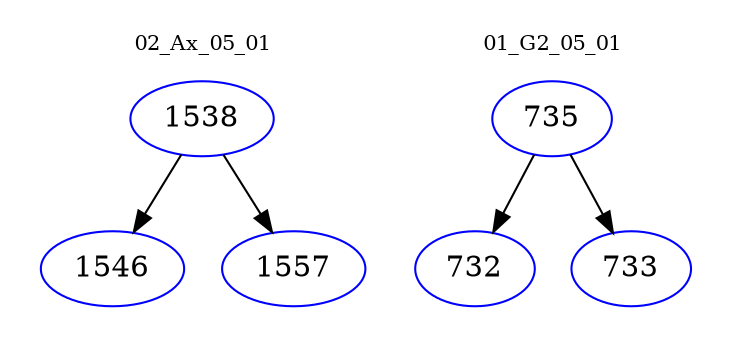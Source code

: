 digraph{
subgraph cluster_0 {
color = white
label = "02_Ax_05_01";
fontsize=10;
T0_1538 [label="1538", color="blue"]
T0_1538 -> T0_1546 [color="black"]
T0_1546 [label="1546", color="blue"]
T0_1538 -> T0_1557 [color="black"]
T0_1557 [label="1557", color="blue"]
}
subgraph cluster_1 {
color = white
label = "01_G2_05_01";
fontsize=10;
T1_735 [label="735", color="blue"]
T1_735 -> T1_732 [color="black"]
T1_732 [label="732", color="blue"]
T1_735 -> T1_733 [color="black"]
T1_733 [label="733", color="blue"]
}
}
